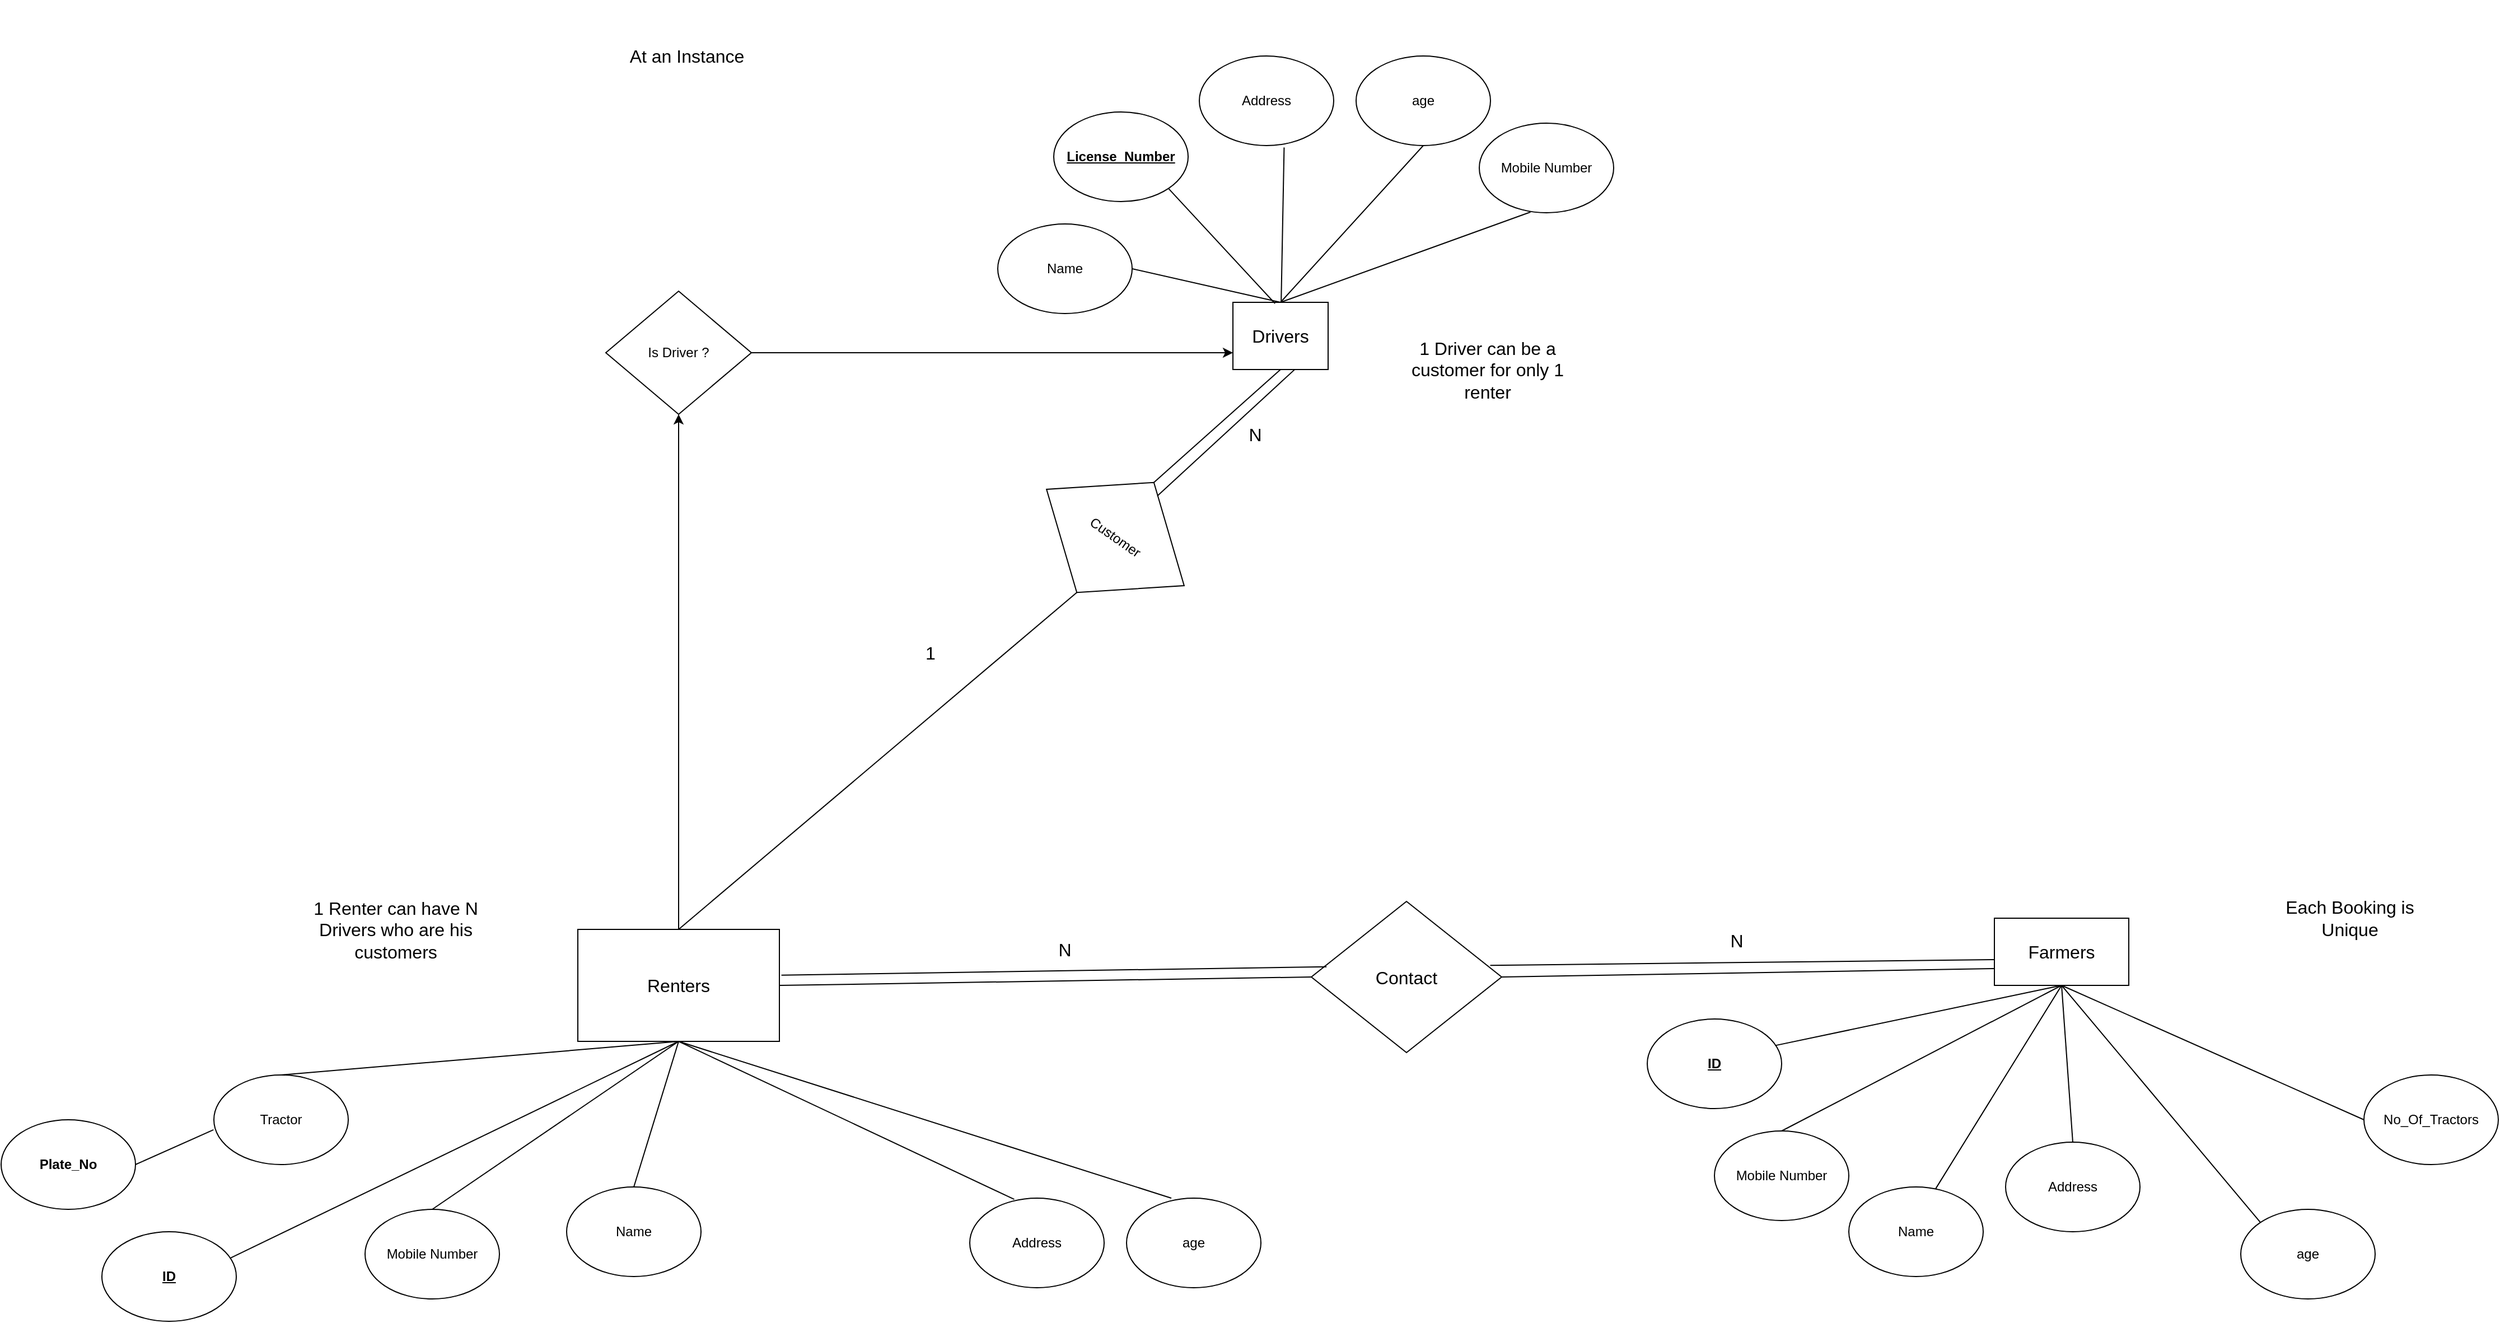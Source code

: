 <mxfile version="14.9.6" type="device"><diagram id="R2lEEEUBdFMjLlhIrx00" name="Page-1"><mxGraphModel dx="3445" dy="2468" grid="1" gridSize="10" guides="1" tooltips="1" connect="1" arrows="1" fold="1" page="1" pageScale="1" pageWidth="850" pageHeight="1100" math="0" shadow="0" extFonts="Permanent Marker^https://fonts.googleapis.com/css?family=Permanent+Marker"><root><mxCell id="0"/><mxCell id="1" parent="0"/><mxCell id="lvP1Sx-hhXjRHZMA5rI2-1" value="&lt;font size=&quot;3&quot;&gt;Farmers&lt;br&gt;&lt;/font&gt;" style="rounded=0;whiteSpace=wrap;html=1;" parent="1" vertex="1"><mxGeometry x="980" y="550" width="120" height="60" as="geometry"/></mxCell><mxCell id="lvP1Sx-hhXjRHZMA5rI2-4" value="&lt;span style=&quot;font-size: medium&quot;&gt;Drivers&lt;/span&gt;" style="rounded=0;whiteSpace=wrap;html=1;" parent="1" vertex="1"><mxGeometry x="300" width="85" height="60" as="geometry"/></mxCell><mxCell id="ePLzuEsfBMte8YlLIBZA-9" style="edgeStyle=orthogonalEdgeStyle;rounded=0;orthogonalLoop=1;jettySize=auto;html=1;exitX=0.5;exitY=0;exitDx=0;exitDy=0;entryX=0.5;entryY=1;entryDx=0;entryDy=0;" edge="1" parent="1" source="lvP1Sx-hhXjRHZMA5rI2-5" target="lvP1Sx-hhXjRHZMA5rI2-8"><mxGeometry relative="1" as="geometry"><Array as="points"><mxPoint x="-195" y="150"/><mxPoint x="-195" y="150"/></Array></mxGeometry></mxCell><mxCell id="lvP1Sx-hhXjRHZMA5rI2-5" value="&lt;span style=&quot;font-size: medium&quot;&gt;Renters&lt;br&gt;&lt;/span&gt;" style="rounded=0;whiteSpace=wrap;html=1;" parent="1" vertex="1"><mxGeometry x="-285" y="560" width="180" height="100" as="geometry"/></mxCell><mxCell id="ePLzuEsfBMte8YlLIBZA-10" style="edgeStyle=orthogonalEdgeStyle;rounded=0;orthogonalLoop=1;jettySize=auto;html=1;exitX=1;exitY=0.5;exitDx=0;exitDy=0;entryX=0;entryY=0.75;entryDx=0;entryDy=0;" edge="1" parent="1" source="lvP1Sx-hhXjRHZMA5rI2-8" target="lvP1Sx-hhXjRHZMA5rI2-4"><mxGeometry relative="1" as="geometry"><Array as="points"><mxPoint x="20" y="45"/></Array></mxGeometry></mxCell><mxCell id="lvP1Sx-hhXjRHZMA5rI2-8" value="Is Driver ?&lt;br&gt;" style="rhombus;whiteSpace=wrap;html=1;gradientColor=#ffffff;" parent="1" vertex="1"><mxGeometry x="-260" y="-10" width="130" height="110" as="geometry"/></mxCell><mxCell id="lvP1Sx-hhXjRHZMA5rI2-10" value="&lt;font size=&quot;3&quot;&gt;Contact&lt;/font&gt;" style="rhombus;whiteSpace=wrap;html=1;" parent="1" vertex="1"><mxGeometry x="370" y="535" width="170" height="135" as="geometry"/></mxCell><mxCell id="2akCm0J_dTeNKUGC7XV6-1" value="Name" style="ellipse;whiteSpace=wrap;html=1;" parent="1" vertex="1"><mxGeometry x="90" y="-70" width="120" height="80" as="geometry"/></mxCell><mxCell id="2akCm0J_dTeNKUGC7XV6-2" value="&lt;u&gt;&lt;b&gt;License&amp;nbsp; Number&lt;/b&gt;&lt;/u&gt;" style="ellipse;whiteSpace=wrap;html=1;" parent="1" vertex="1"><mxGeometry x="140" y="-170" width="120" height="80" as="geometry"/></mxCell><mxCell id="2akCm0J_dTeNKUGC7XV6-3" value="Address&lt;br&gt;" style="ellipse;whiteSpace=wrap;html=1;" parent="1" vertex="1"><mxGeometry x="270" y="-220" width="120" height="80" as="geometry"/></mxCell><mxCell id="2akCm0J_dTeNKUGC7XV6-4" value="age&lt;br&gt;" style="ellipse;whiteSpace=wrap;html=1;" parent="1" vertex="1"><mxGeometry x="410" y="-220" width="120" height="80" as="geometry"/></mxCell><mxCell id="2akCm0J_dTeNKUGC7XV6-5" value="" style="endArrow=none;html=1;entryX=1;entryY=0.5;entryDx=0;entryDy=0;exitX=0.5;exitY=0;exitDx=0;exitDy=0;" parent="1" source="lvP1Sx-hhXjRHZMA5rI2-4" target="2akCm0J_dTeNKUGC7XV6-1" edge="1"><mxGeometry width="50" height="50" relative="1" as="geometry"><mxPoint x="530.4" y="-83.78" as="sourcePoint"/><mxPoint x="400" y="-60" as="targetPoint"/></mxGeometry></mxCell><mxCell id="2akCm0J_dTeNKUGC7XV6-11" value="Name" style="ellipse;whiteSpace=wrap;html=1;" parent="1" vertex="1"><mxGeometry x="-295" y="790" width="120" height="80" as="geometry"/></mxCell><mxCell id="2akCm0J_dTeNKUGC7XV6-12" value="&lt;b&gt;Plate_No&lt;/b&gt;" style="ellipse;whiteSpace=wrap;html=1;" parent="1" vertex="1"><mxGeometry x="-800" y="730" width="120" height="80" as="geometry"/></mxCell><mxCell id="2akCm0J_dTeNKUGC7XV6-13" value="Address&lt;br&gt;" style="ellipse;whiteSpace=wrap;html=1;" parent="1" vertex="1"><mxGeometry x="65" y="800" width="120" height="80" as="geometry"/></mxCell><mxCell id="2akCm0J_dTeNKUGC7XV6-14" value="age&lt;br&gt;" style="ellipse;whiteSpace=wrap;html=1;" parent="1" vertex="1"><mxGeometry x="205" y="800" width="120" height="80" as="geometry"/></mxCell><mxCell id="2akCm0J_dTeNKUGC7XV6-15" value="" style="endArrow=none;html=1;entryX=0.5;entryY=0;entryDx=0;entryDy=0;exitX=0.5;exitY=1;exitDx=0;exitDy=0;" parent="1" source="lvP1Sx-hhXjRHZMA5rI2-5" target="2akCm0J_dTeNKUGC7XV6-11" edge="1"><mxGeometry width="50" height="50" relative="1" as="geometry"><mxPoint x="-65" y="700" as="sourcePoint"/><mxPoint x="195" y="960" as="targetPoint"/></mxGeometry></mxCell><mxCell id="2akCm0J_dTeNKUGC7XV6-18" value="Name" style="ellipse;whiteSpace=wrap;html=1;" parent="1" vertex="1"><mxGeometry x="850" y="790" width="120" height="80" as="geometry"/></mxCell><mxCell id="2akCm0J_dTeNKUGC7XV6-19" value="Address&lt;br&gt;" style="ellipse;whiteSpace=wrap;html=1;" parent="1" vertex="1"><mxGeometry x="990" y="750" width="120" height="80" as="geometry"/></mxCell><mxCell id="2akCm0J_dTeNKUGC7XV6-20" value="age&lt;br&gt;" style="ellipse;whiteSpace=wrap;html=1;" parent="1" vertex="1"><mxGeometry x="1200" y="810" width="120" height="80" as="geometry"/></mxCell><mxCell id="2akCm0J_dTeNKUGC7XV6-21" value="" style="endArrow=none;html=1;entryX=0.5;entryY=1;entryDx=0;entryDy=0;exitX=0.647;exitY=0.018;exitDx=0;exitDy=0;exitPerimeter=0;" parent="1" source="2akCm0J_dTeNKUGC7XV6-18" target="lvP1Sx-hhXjRHZMA5rI2-1" edge="1"><mxGeometry width="50" height="50" relative="1" as="geometry"><mxPoint x="1035" y="510" as="sourcePoint"/><mxPoint x="1085" y="460" as="targetPoint"/></mxGeometry></mxCell><mxCell id="2akCm0J_dTeNKUGC7XV6-22" value="" style="endArrow=none;html=1;entryX=0.5;entryY=1;entryDx=0;entryDy=0;exitX=0.5;exitY=0;exitDx=0;exitDy=0;" parent="1" source="2akCm0J_dTeNKUGC7XV6-19" target="lvP1Sx-hhXjRHZMA5rI2-1" edge="1"><mxGeometry width="50" height="50" relative="1" as="geometry"><mxPoint x="1035" y="510" as="sourcePoint"/><mxPoint x="1085" y="460" as="targetPoint"/></mxGeometry></mxCell><mxCell id="2akCm0J_dTeNKUGC7XV6-23" value="" style="endArrow=none;html=1;exitX=0;exitY=0;exitDx=0;exitDy=0;entryX=0.5;entryY=1;entryDx=0;entryDy=0;" parent="1" source="2akCm0J_dTeNKUGC7XV6-20" target="lvP1Sx-hhXjRHZMA5rI2-1" edge="1"><mxGeometry width="50" height="50" relative="1" as="geometry"><mxPoint x="1035" y="510" as="sourcePoint"/><mxPoint x="1185" y="420" as="targetPoint"/></mxGeometry></mxCell><mxCell id="2akCm0J_dTeNKUGC7XV6-24" value="" style="endArrow=none;html=1;exitX=0.331;exitY=0.013;exitDx=0;exitDy=0;exitPerimeter=0;entryX=0.5;entryY=1;entryDx=0;entryDy=0;" parent="1" source="2akCm0J_dTeNKUGC7XV6-13" target="lvP1Sx-hhXjRHZMA5rI2-5" edge="1"><mxGeometry width="50" height="50" relative="1" as="geometry"><mxPoint x="85" y="800" as="sourcePoint"/><mxPoint x="-65" y="690" as="targetPoint"/></mxGeometry></mxCell><mxCell id="2akCm0J_dTeNKUGC7XV6-26" value="" style="endArrow=none;html=1;entryX=0.5;entryY=1;entryDx=0;entryDy=0;" parent="1" target="lvP1Sx-hhXjRHZMA5rI2-5" edge="1"><mxGeometry width="50" height="50" relative="1" as="geometry"><mxPoint x="245" y="800" as="sourcePoint"/><mxPoint x="55" y="630" as="targetPoint"/></mxGeometry></mxCell><mxCell id="2akCm0J_dTeNKUGC7XV6-27" value="" style="endArrow=none;html=1;entryX=1;entryY=1;entryDx=0;entryDy=0;exitX=0.442;exitY=0.017;exitDx=0;exitDy=0;exitPerimeter=0;" parent="1" source="lvP1Sx-hhXjRHZMA5rI2-4" target="2akCm0J_dTeNKUGC7XV6-2" edge="1"><mxGeometry width="50" height="50" relative="1" as="geometry"><mxPoint x="380" y="50" as="sourcePoint"/><mxPoint x="430" as="targetPoint"/></mxGeometry></mxCell><mxCell id="2akCm0J_dTeNKUGC7XV6-28" value="" style="endArrow=none;html=1;entryX=0.631;entryY=1.021;entryDx=0;entryDy=0;entryPerimeter=0;" parent="1" source="lvP1Sx-hhXjRHZMA5rI2-4" target="2akCm0J_dTeNKUGC7XV6-3" edge="1"><mxGeometry width="50" height="50" relative="1" as="geometry"><mxPoint x="380" y="10" as="sourcePoint"/><mxPoint x="430" as="targetPoint"/></mxGeometry></mxCell><mxCell id="2akCm0J_dTeNKUGC7XV6-30" value="" style="endArrow=none;html=1;entryX=0.5;entryY=1;entryDx=0;entryDy=0;exitX=0.5;exitY=0;exitDx=0;exitDy=0;" parent="1" source="lvP1Sx-hhXjRHZMA5rI2-4" target="2akCm0J_dTeNKUGC7XV6-4" edge="1"><mxGeometry width="50" height="50" relative="1" as="geometry"><mxPoint x="380" y="50" as="sourcePoint"/><mxPoint x="430" as="targetPoint"/></mxGeometry></mxCell><mxCell id="2akCm0J_dTeNKUGC7XV6-36" value="Customer" style="rhombus;whiteSpace=wrap;html=1;rotation=35;" parent="1" vertex="1"><mxGeometry x="120" y="150" width="150" height="120" as="geometry"/></mxCell><mxCell id="2akCm0J_dTeNKUGC7XV6-37" value="" style="endArrow=none;html=1;exitX=0.5;exitY=0;exitDx=0;exitDy=0;entryX=0.5;entryY=1;entryDx=0;entryDy=0;" parent="1" source="lvP1Sx-hhXjRHZMA5rI2-5" target="2akCm0J_dTeNKUGC7XV6-36" edge="1"><mxGeometry width="50" height="50" relative="1" as="geometry"><mxPoint x="150" y="310" as="sourcePoint"/><mxPoint x="200" y="260" as="targetPoint"/></mxGeometry></mxCell><mxCell id="2akCm0J_dTeNKUGC7XV6-39" value="" style="endArrow=none;html=1;entryX=0.5;entryY=1;entryDx=0;entryDy=0;exitX=0.5;exitY=0;exitDx=0;exitDy=0;" parent="1" source="2akCm0J_dTeNKUGC7XV6-36" target="lvP1Sx-hhXjRHZMA5rI2-4" edge="1"><mxGeometry width="50" height="50" relative="1" as="geometry"><mxPoint x="150" y="310" as="sourcePoint"/><mxPoint x="200" y="260" as="targetPoint"/></mxGeometry></mxCell><mxCell id="2akCm0J_dTeNKUGC7XV6-40" value="" style="endArrow=none;html=1;entryX=0.648;entryY=1.001;entryDx=0;entryDy=0;entryPerimeter=0;exitX=0.563;exitY=0.067;exitDx=0;exitDy=0;exitPerimeter=0;" parent="1" source="2akCm0J_dTeNKUGC7XV6-36" target="lvP1Sx-hhXjRHZMA5rI2-4" edge="1"><mxGeometry width="50" height="50" relative="1" as="geometry"><mxPoint x="150" y="300" as="sourcePoint"/><mxPoint x="200" y="250" as="targetPoint"/></mxGeometry></mxCell><mxCell id="2akCm0J_dTeNKUGC7XV6-41" value="&lt;font size=&quot;3&quot;&gt;1&lt;/font&gt;" style="text;html=1;strokeColor=none;fillColor=none;align=center;verticalAlign=middle;whiteSpace=wrap;rounded=0;" parent="1" vertex="1"><mxGeometry x="-10" y="295" width="80" height="35" as="geometry"/></mxCell><mxCell id="2akCm0J_dTeNKUGC7XV6-42" value="&lt;font size=&quot;3&quot;&gt;N&lt;/font&gt;" style="text;html=1;strokeColor=none;fillColor=none;align=center;verticalAlign=middle;whiteSpace=wrap;rounded=0;" parent="1" vertex="1"><mxGeometry x="280" y="100" width="80" height="35" as="geometry"/></mxCell><mxCell id="2akCm0J_dTeNKUGC7XV6-43" value="&lt;font size=&quot;3&quot;&gt;1 Driver can be a customer for only 1 renter&lt;br&gt;&lt;br&gt;&lt;/font&gt;" style="text;html=1;strokeColor=none;fillColor=none;align=center;verticalAlign=middle;whiteSpace=wrap;rounded=0;" parent="1" vertex="1"><mxGeometry x="450" y="20" width="155" height="100" as="geometry"/></mxCell><mxCell id="2akCm0J_dTeNKUGC7XV6-44" value="&lt;font size=&quot;3&quot;&gt;1 Renter can have N Drivers who are his customers&lt;br&gt;&lt;br&gt;&lt;/font&gt;" style="text;html=1;strokeColor=none;fillColor=none;align=center;verticalAlign=middle;whiteSpace=wrap;rounded=0;" parent="1" vertex="1"><mxGeometry x="-525" y="520" width="155" height="100" as="geometry"/></mxCell><mxCell id="2akCm0J_dTeNKUGC7XV6-45" value="&lt;font size=&quot;3&quot;&gt;At an Instance&lt;br&gt;&lt;/font&gt;" style="text;html=1;strokeColor=none;fillColor=none;align=center;verticalAlign=middle;whiteSpace=wrap;rounded=0;" parent="1" vertex="1"><mxGeometry x="-265" y="-270" width="155" height="100" as="geometry"/></mxCell><mxCell id="2akCm0J_dTeNKUGC7XV6-46" value="Mobile Number" style="ellipse;whiteSpace=wrap;html=1;" parent="1" vertex="1"><mxGeometry x="520" y="-160" width="120" height="80" as="geometry"/></mxCell><mxCell id="2akCm0J_dTeNKUGC7XV6-47" value="" style="endArrow=none;html=1;entryX=0.381;entryY=0.992;entryDx=0;entryDy=0;entryPerimeter=0;exitX=0.5;exitY=0;exitDx=0;exitDy=0;" parent="1" target="2akCm0J_dTeNKUGC7XV6-46" edge="1" source="lvP1Sx-hhXjRHZMA5rI2-4"><mxGeometry width="50" height="50" relative="1" as="geometry"><mxPoint x="370" y="-10" as="sourcePoint"/><mxPoint x="460" y="-90" as="targetPoint"/></mxGeometry></mxCell><mxCell id="2akCm0J_dTeNKUGC7XV6-48" value="Mobile Number" style="ellipse;whiteSpace=wrap;html=1;" parent="1" vertex="1"><mxGeometry x="-475" y="810" width="120" height="80" as="geometry"/></mxCell><mxCell id="2akCm0J_dTeNKUGC7XV6-49" value="" style="endArrow=none;html=1;exitX=0.5;exitY=0;exitDx=0;exitDy=0;entryX=0.5;entryY=1;entryDx=0;entryDy=0;" parent="1" source="2akCm0J_dTeNKUGC7XV6-48" target="lvP1Sx-hhXjRHZMA5rI2-5" edge="1"><mxGeometry width="50" height="50" relative="1" as="geometry"><mxPoint x="-135" y="750" as="sourcePoint"/><mxPoint x="-165" y="651" as="targetPoint"/></mxGeometry></mxCell><mxCell id="2akCm0J_dTeNKUGC7XV6-51" value="Tractor" style="ellipse;whiteSpace=wrap;html=1;" parent="1" vertex="1"><mxGeometry x="-610" y="690" width="120" height="80" as="geometry"/></mxCell><mxCell id="2akCm0J_dTeNKUGC7XV6-52" value="" style="endArrow=none;html=1;exitX=0.5;exitY=0;exitDx=0;exitDy=0;entryX=0.5;entryY=1;entryDx=0;entryDy=0;" parent="1" source="2akCm0J_dTeNKUGC7XV6-51" target="lvP1Sx-hhXjRHZMA5rI2-5" edge="1"><mxGeometry width="50" height="50" relative="1" as="geometry"><mxPoint x="-155" y="780" as="sourcePoint"/><mxPoint x="-105" y="730" as="targetPoint"/></mxGeometry></mxCell><mxCell id="2akCm0J_dTeNKUGC7XV6-53" value="No_Of_Tractors" style="ellipse;whiteSpace=wrap;html=1;" parent="1" vertex="1"><mxGeometry x="1310" y="690" width="120" height="80" as="geometry"/></mxCell><mxCell id="2akCm0J_dTeNKUGC7XV6-54" value="" style="endArrow=none;html=1;entryX=0;entryY=0.5;entryDx=0;entryDy=0;exitX=0.5;exitY=1;exitDx=0;exitDy=0;" parent="1" source="lvP1Sx-hhXjRHZMA5rI2-1" target="2akCm0J_dTeNKUGC7XV6-53" edge="1"><mxGeometry width="50" height="50" relative="1" as="geometry"><mxPoint x="955" y="440" as="sourcePoint"/><mxPoint x="1005" y="390" as="targetPoint"/></mxGeometry></mxCell><mxCell id="2akCm0J_dTeNKUGC7XV6-56" value="" style="endArrow=none;html=1;exitX=1;exitY=0.5;exitDx=0;exitDy=0;entryX=0;entryY=0.75;entryDx=0;entryDy=0;" parent="1" source="lvP1Sx-hhXjRHZMA5rI2-10" target="lvP1Sx-hhXjRHZMA5rI2-1" edge="1"><mxGeometry width="50" height="50" relative="1" as="geometry"><mxPoint x="430" y="570" as="sourcePoint"/><mxPoint x="480" y="520" as="targetPoint"/></mxGeometry></mxCell><mxCell id="2akCm0J_dTeNKUGC7XV6-57" value="" style="endArrow=none;html=1;entryX=1;entryY=0.5;entryDx=0;entryDy=0;exitX=0;exitY=0.5;exitDx=0;exitDy=0;" parent="1" source="lvP1Sx-hhXjRHZMA5rI2-10" target="lvP1Sx-hhXjRHZMA5rI2-5" edge="1"><mxGeometry width="50" height="50" relative="1" as="geometry"><mxPoint x="430" y="570" as="sourcePoint"/><mxPoint x="480" y="520" as="targetPoint"/></mxGeometry></mxCell><mxCell id="2akCm0J_dTeNKUGC7XV6-59" value="&lt;font size=&quot;3&quot;&gt;N&lt;/font&gt;" style="text;html=1;strokeColor=none;fillColor=none;align=center;verticalAlign=middle;whiteSpace=wrap;rounded=0;" parent="1" vertex="1"><mxGeometry x="110" y="560" width="80" height="35" as="geometry"/></mxCell><mxCell id="2akCm0J_dTeNKUGC7XV6-60" value="&lt;font size=&quot;3&quot;&gt;N&lt;/font&gt;" style="text;html=1;strokeColor=none;fillColor=none;align=center;verticalAlign=middle;whiteSpace=wrap;rounded=0;" parent="1" vertex="1"><mxGeometry x="710" y="552.5" width="80" height="35" as="geometry"/></mxCell><mxCell id="2akCm0J_dTeNKUGC7XV6-61" value="" style="endArrow=none;html=1;exitX=0.94;exitY=0.423;exitDx=0;exitDy=0;exitPerimeter=0;" parent="1" source="lvP1Sx-hhXjRHZMA5rI2-10" edge="1"><mxGeometry width="50" height="50" relative="1" as="geometry"><mxPoint x="470" y="470" as="sourcePoint"/><mxPoint x="980" y="587" as="targetPoint"/></mxGeometry></mxCell><mxCell id="2akCm0J_dTeNKUGC7XV6-62" value="" style="endArrow=none;html=1;exitX=1.01;exitY=0.409;exitDx=0;exitDy=0;entryX=0.08;entryY=0.432;entryDx=0;entryDy=0;entryPerimeter=0;exitPerimeter=0;" parent="1" source="lvP1Sx-hhXjRHZMA5rI2-5" target="lvP1Sx-hhXjRHZMA5rI2-10" edge="1"><mxGeometry width="50" height="50" relative="1" as="geometry"><mxPoint x="360" y="470" as="sourcePoint"/><mxPoint x="410" y="420" as="targetPoint"/></mxGeometry></mxCell><mxCell id="2akCm0J_dTeNKUGC7XV6-68" value="Mobile Number" style="ellipse;whiteSpace=wrap;html=1;" parent="1" vertex="1"><mxGeometry x="730" y="740" width="120" height="80" as="geometry"/></mxCell><mxCell id="2akCm0J_dTeNKUGC7XV6-69" value="" style="endArrow=none;html=1;exitX=0.5;exitY=0;exitDx=0;exitDy=0;" parent="1" source="2akCm0J_dTeNKUGC7XV6-68" edge="1"><mxGeometry width="50" height="50" relative="1" as="geometry"><mxPoint x="980" y="780" as="sourcePoint"/><mxPoint x="1040" y="610" as="targetPoint"/></mxGeometry></mxCell><mxCell id="2akCm0J_dTeNKUGC7XV6-70" value="&lt;u&gt;&lt;b&gt;ID&lt;/b&gt;&lt;/u&gt;" style="ellipse;whiteSpace=wrap;html=1;" parent="1" vertex="1"><mxGeometry x="670" y="640" width="120" height="80" as="geometry"/></mxCell><mxCell id="2akCm0J_dTeNKUGC7XV6-71" value="" style="endArrow=none;html=1;exitX=0.953;exitY=0.296;exitDx=0;exitDy=0;exitPerimeter=0;entryX=0.5;entryY=1;entryDx=0;entryDy=0;" parent="1" source="2akCm0J_dTeNKUGC7XV6-70" target="lvP1Sx-hhXjRHZMA5rI2-1" edge="1"><mxGeometry width="50" height="50" relative="1" as="geometry"><mxPoint x="1000" y="720" as="sourcePoint"/><mxPoint x="1050" y="670" as="targetPoint"/></mxGeometry></mxCell><mxCell id="2akCm0J_dTeNKUGC7XV6-72" value="&lt;u&gt;&lt;b&gt;ID&lt;/b&gt;&lt;/u&gt;" style="ellipse;whiteSpace=wrap;html=1;" parent="1" vertex="1"><mxGeometry x="-710" y="830" width="120" height="80" as="geometry"/></mxCell><mxCell id="2akCm0J_dTeNKUGC7XV6-73" value="" style="endArrow=none;html=1;exitX=0.953;exitY=0.296;exitDx=0;exitDy=0;exitPerimeter=0;entryX=0.5;entryY=1;entryDx=0;entryDy=0;" parent="1" source="2akCm0J_dTeNKUGC7XV6-72" target="lvP1Sx-hhXjRHZMA5rI2-5" edge="1"><mxGeometry width="50" height="50" relative="1" as="geometry"><mxPoint x="-380" y="910" as="sourcePoint"/><mxPoint x="-340" y="800" as="targetPoint"/></mxGeometry></mxCell><mxCell id="ePLzuEsfBMte8YlLIBZA-5" value="&lt;font size=&quot;3&quot;&gt;Each Booking is Unique&lt;br&gt;&lt;/font&gt;" style="text;html=1;strokeColor=none;fillColor=none;align=center;verticalAlign=middle;whiteSpace=wrap;rounded=0;" vertex="1" parent="1"><mxGeometry x="1220" y="500" width="155" height="100" as="geometry"/></mxCell><mxCell id="ePLzuEsfBMte8YlLIBZA-8" value="" style="endArrow=none;html=1;entryX=1;entryY=0.5;entryDx=0;entryDy=0;exitX=-0.003;exitY=0.612;exitDx=0;exitDy=0;exitPerimeter=0;" edge="1" parent="1" source="2akCm0J_dTeNKUGC7XV6-51" target="2akCm0J_dTeNKUGC7XV6-12"><mxGeometry width="50" height="50" relative="1" as="geometry"><mxPoint x="-430" y="810" as="sourcePoint"/><mxPoint x="-380" y="760" as="targetPoint"/></mxGeometry></mxCell></root></mxGraphModel></diagram></mxfile>
